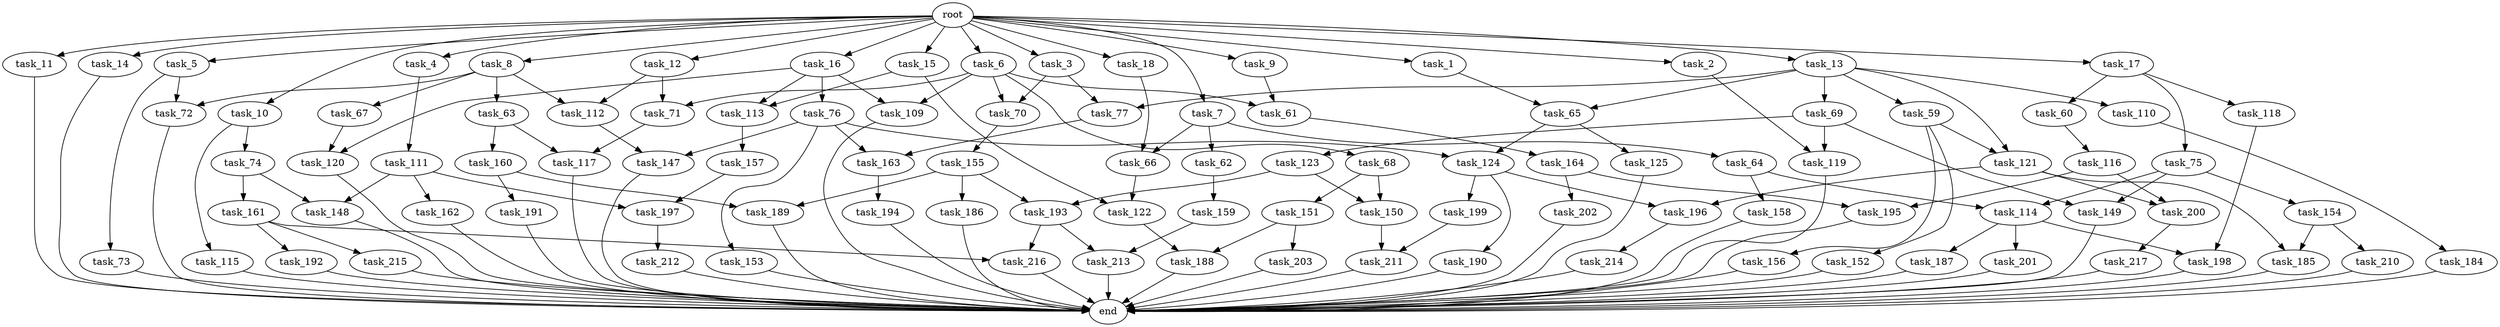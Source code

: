 digraph G {
  root [size="0.000000"];
  task_1 [size="1.024000"];
  task_2 [size="1.024000"];
  task_3 [size="1.024000"];
  task_4 [size="1.024000"];
  task_5 [size="1.024000"];
  task_6 [size="1.024000"];
  task_7 [size="1.024000"];
  task_8 [size="1.024000"];
  task_9 [size="1.024000"];
  task_10 [size="1.024000"];
  task_11 [size="1.024000"];
  task_12 [size="1.024000"];
  task_13 [size="1.024000"];
  task_14 [size="1.024000"];
  task_15 [size="1.024000"];
  task_16 [size="1.024000"];
  task_17 [size="1.024000"];
  task_18 [size="1.024000"];
  task_59 [size="309237645.312000"];
  task_60 [size="214748364.800000"];
  task_61 [size="386547056.640000"];
  task_62 [size="695784701.952000"];
  task_63 [size="34359738.368000"];
  task_64 [size="695784701.952000"];
  task_65 [size="446676598.784000"];
  task_66 [size="730144440.320000"];
  task_67 [size="34359738.368000"];
  task_68 [size="309237645.312000"];
  task_69 [size="309237645.312000"];
  task_70 [size="446676598.784000"];
  task_71 [size="446676598.784000"];
  task_72 [size="68719476.736000"];
  task_73 [size="34359738.368000"];
  task_74 [size="309237645.312000"];
  task_75 [size="214748364.800000"];
  task_76 [size="34359738.368000"];
  task_77 [size="446676598.784000"];
  task_109 [size="343597383.680000"];
  task_110 [size="309237645.312000"];
  task_111 [size="420906795.008000"];
  task_112 [size="171798691.840000"];
  task_113 [size="893353197.568000"];
  task_114 [size="352187318.272000"];
  task_115 [size="309237645.312000"];
  task_116 [size="695784701.952000"];
  task_117 [size="841813590.016000"];
  task_118 [size="214748364.800000"];
  task_119 [size="249108103.168000"];
  task_120 [size="730144440.320000"];
  task_121 [size="446676598.784000"];
  task_122 [size="1554778161.152000"];
  task_123 [size="214748364.800000"];
  task_124 [size="764504178.688000"];
  task_125 [size="549755813.888000"];
  task_147 [size="910533066.752000"];
  task_148 [size="523986010.112000"];
  task_149 [size="352187318.272000"];
  task_150 [size="584115552.256000"];
  task_151 [size="549755813.888000"];
  task_152 [size="137438953.472000"];
  task_153 [size="214748364.800000"];
  task_154 [size="137438953.472000"];
  task_155 [size="695784701.952000"];
  task_156 [size="137438953.472000"];
  task_157 [size="420906795.008000"];
  task_158 [size="214748364.800000"];
  task_159 [size="214748364.800000"];
  task_160 [size="420906795.008000"];
  task_161 [size="214748364.800000"];
  task_162 [size="309237645.312000"];
  task_163 [size="910533066.752000"];
  task_164 [size="858993459.200000"];
  task_184 [size="77309411.328000"];
  task_185 [size="1245540515.840000"];
  task_186 [size="77309411.328000"];
  task_187 [size="137438953.472000"];
  task_188 [size="936302870.528000"];
  task_189 [size="386547056.640000"];
  task_190 [size="420906795.008000"];
  task_191 [size="309237645.312000"];
  task_192 [size="549755813.888000"];
  task_193 [size="111669149.696000"];
  task_194 [size="695784701.952000"];
  task_195 [size="1279900254.208000"];
  task_196 [size="970662608.896000"];
  task_197 [size="858993459.200000"];
  task_198 [size="171798691.840000"];
  task_199 [size="420906795.008000"];
  task_200 [size="970662608.896000"];
  task_201 [size="137438953.472000"];
  task_202 [size="858993459.200000"];
  task_203 [size="858993459.200000"];
  task_210 [size="695784701.952000"];
  task_211 [size="970662608.896000"];
  task_212 [size="309237645.312000"];
  task_213 [size="274877906.944000"];
  task_214 [size="695784701.952000"];
  task_215 [size="549755813.888000"];
  task_216 [size="687194767.360000"];
  task_217 [size="137438953.472000"];
  end [size="0.000000"];

  root -> task_1 [size="1.000000"];
  root -> task_2 [size="1.000000"];
  root -> task_3 [size="1.000000"];
  root -> task_4 [size="1.000000"];
  root -> task_5 [size="1.000000"];
  root -> task_6 [size="1.000000"];
  root -> task_7 [size="1.000000"];
  root -> task_8 [size="1.000000"];
  root -> task_9 [size="1.000000"];
  root -> task_10 [size="1.000000"];
  root -> task_11 [size="1.000000"];
  root -> task_12 [size="1.000000"];
  root -> task_13 [size="1.000000"];
  root -> task_14 [size="1.000000"];
  root -> task_15 [size="1.000000"];
  root -> task_16 [size="1.000000"];
  root -> task_17 [size="1.000000"];
  root -> task_18 [size="1.000000"];
  task_1 -> task_65 [size="134217728.000000"];
  task_2 -> task_119 [size="33554432.000000"];
  task_3 -> task_70 [size="134217728.000000"];
  task_3 -> task_77 [size="134217728.000000"];
  task_4 -> task_111 [size="411041792.000000"];
  task_5 -> task_72 [size="33554432.000000"];
  task_5 -> task_73 [size="33554432.000000"];
  task_6 -> task_61 [size="301989888.000000"];
  task_6 -> task_68 [size="301989888.000000"];
  task_6 -> task_70 [size="301989888.000000"];
  task_6 -> task_71 [size="301989888.000000"];
  task_6 -> task_109 [size="301989888.000000"];
  task_7 -> task_62 [size="679477248.000000"];
  task_7 -> task_64 [size="679477248.000000"];
  task_7 -> task_66 [size="679477248.000000"];
  task_8 -> task_63 [size="33554432.000000"];
  task_8 -> task_67 [size="33554432.000000"];
  task_8 -> task_72 [size="33554432.000000"];
  task_8 -> task_112 [size="33554432.000000"];
  task_9 -> task_61 [size="75497472.000000"];
  task_10 -> task_74 [size="301989888.000000"];
  task_10 -> task_115 [size="301989888.000000"];
  task_11 -> end [size="1.000000"];
  task_12 -> task_71 [size="134217728.000000"];
  task_12 -> task_112 [size="134217728.000000"];
  task_13 -> task_59 [size="301989888.000000"];
  task_13 -> task_65 [size="301989888.000000"];
  task_13 -> task_69 [size="301989888.000000"];
  task_13 -> task_77 [size="301989888.000000"];
  task_13 -> task_110 [size="301989888.000000"];
  task_13 -> task_121 [size="301989888.000000"];
  task_14 -> end [size="1.000000"];
  task_15 -> task_113 [size="838860800.000000"];
  task_15 -> task_122 [size="838860800.000000"];
  task_16 -> task_76 [size="33554432.000000"];
  task_16 -> task_109 [size="33554432.000000"];
  task_16 -> task_113 [size="33554432.000000"];
  task_16 -> task_120 [size="33554432.000000"];
  task_17 -> task_60 [size="209715200.000000"];
  task_17 -> task_75 [size="209715200.000000"];
  task_17 -> task_118 [size="209715200.000000"];
  task_18 -> task_66 [size="33554432.000000"];
  task_59 -> task_121 [size="134217728.000000"];
  task_59 -> task_152 [size="134217728.000000"];
  task_59 -> task_156 [size="134217728.000000"];
  task_60 -> task_116 [size="679477248.000000"];
  task_61 -> task_164 [size="838860800.000000"];
  task_62 -> task_159 [size="209715200.000000"];
  task_63 -> task_117 [size="411041792.000000"];
  task_63 -> task_160 [size="411041792.000000"];
  task_64 -> task_114 [size="209715200.000000"];
  task_64 -> task_158 [size="209715200.000000"];
  task_65 -> task_124 [size="536870912.000000"];
  task_65 -> task_125 [size="536870912.000000"];
  task_66 -> task_122 [size="679477248.000000"];
  task_67 -> task_120 [size="679477248.000000"];
  task_68 -> task_150 [size="536870912.000000"];
  task_68 -> task_151 [size="536870912.000000"];
  task_69 -> task_119 [size="209715200.000000"];
  task_69 -> task_123 [size="209715200.000000"];
  task_69 -> task_149 [size="209715200.000000"];
  task_70 -> task_155 [size="679477248.000000"];
  task_71 -> task_117 [size="411041792.000000"];
  task_72 -> end [size="1.000000"];
  task_73 -> end [size="1.000000"];
  task_74 -> task_148 [size="209715200.000000"];
  task_74 -> task_161 [size="209715200.000000"];
  task_75 -> task_114 [size="134217728.000000"];
  task_75 -> task_149 [size="134217728.000000"];
  task_75 -> task_154 [size="134217728.000000"];
  task_76 -> task_124 [size="209715200.000000"];
  task_76 -> task_147 [size="209715200.000000"];
  task_76 -> task_153 [size="209715200.000000"];
  task_76 -> task_163 [size="209715200.000000"];
  task_77 -> task_163 [size="679477248.000000"];
  task_109 -> end [size="1.000000"];
  task_110 -> task_184 [size="75497472.000000"];
  task_111 -> task_148 [size="301989888.000000"];
  task_111 -> task_162 [size="301989888.000000"];
  task_111 -> task_197 [size="301989888.000000"];
  task_112 -> task_147 [size="679477248.000000"];
  task_113 -> task_157 [size="411041792.000000"];
  task_114 -> task_187 [size="134217728.000000"];
  task_114 -> task_198 [size="134217728.000000"];
  task_114 -> task_201 [size="134217728.000000"];
  task_115 -> end [size="1.000000"];
  task_116 -> task_195 [size="411041792.000000"];
  task_116 -> task_200 [size="411041792.000000"];
  task_117 -> end [size="1.000000"];
  task_118 -> task_198 [size="33554432.000000"];
  task_119 -> end [size="1.000000"];
  task_120 -> end [size="1.000000"];
  task_121 -> task_185 [size="536870912.000000"];
  task_121 -> task_196 [size="536870912.000000"];
  task_121 -> task_200 [size="536870912.000000"];
  task_122 -> task_188 [size="75497472.000000"];
  task_123 -> task_150 [size="33554432.000000"];
  task_123 -> task_193 [size="33554432.000000"];
  task_124 -> task_190 [size="411041792.000000"];
  task_124 -> task_196 [size="411041792.000000"];
  task_124 -> task_199 [size="411041792.000000"];
  task_125 -> end [size="1.000000"];
  task_147 -> end [size="1.000000"];
  task_148 -> end [size="1.000000"];
  task_149 -> end [size="1.000000"];
  task_150 -> task_211 [size="411041792.000000"];
  task_151 -> task_188 [size="838860800.000000"];
  task_151 -> task_203 [size="838860800.000000"];
  task_152 -> end [size="1.000000"];
  task_153 -> end [size="1.000000"];
  task_154 -> task_185 [size="679477248.000000"];
  task_154 -> task_210 [size="679477248.000000"];
  task_155 -> task_186 [size="75497472.000000"];
  task_155 -> task_189 [size="75497472.000000"];
  task_155 -> task_193 [size="75497472.000000"];
  task_156 -> end [size="1.000000"];
  task_157 -> task_197 [size="536870912.000000"];
  task_158 -> end [size="1.000000"];
  task_159 -> task_213 [size="134217728.000000"];
  task_160 -> task_189 [size="301989888.000000"];
  task_160 -> task_191 [size="301989888.000000"];
  task_161 -> task_192 [size="536870912.000000"];
  task_161 -> task_215 [size="536870912.000000"];
  task_161 -> task_216 [size="536870912.000000"];
  task_162 -> end [size="1.000000"];
  task_163 -> task_194 [size="679477248.000000"];
  task_164 -> task_195 [size="838860800.000000"];
  task_164 -> task_202 [size="838860800.000000"];
  task_184 -> end [size="1.000000"];
  task_185 -> end [size="1.000000"];
  task_186 -> end [size="1.000000"];
  task_187 -> end [size="1.000000"];
  task_188 -> end [size="1.000000"];
  task_189 -> end [size="1.000000"];
  task_190 -> end [size="1.000000"];
  task_191 -> end [size="1.000000"];
  task_192 -> end [size="1.000000"];
  task_193 -> task_213 [size="134217728.000000"];
  task_193 -> task_216 [size="134217728.000000"];
  task_194 -> end [size="1.000000"];
  task_195 -> end [size="1.000000"];
  task_196 -> task_214 [size="679477248.000000"];
  task_197 -> task_212 [size="301989888.000000"];
  task_198 -> end [size="1.000000"];
  task_199 -> task_211 [size="536870912.000000"];
  task_200 -> task_217 [size="134217728.000000"];
  task_201 -> end [size="1.000000"];
  task_202 -> end [size="1.000000"];
  task_203 -> end [size="1.000000"];
  task_210 -> end [size="1.000000"];
  task_211 -> end [size="1.000000"];
  task_212 -> end [size="1.000000"];
  task_213 -> end [size="1.000000"];
  task_214 -> end [size="1.000000"];
  task_215 -> end [size="1.000000"];
  task_216 -> end [size="1.000000"];
  task_217 -> end [size="1.000000"];
}
